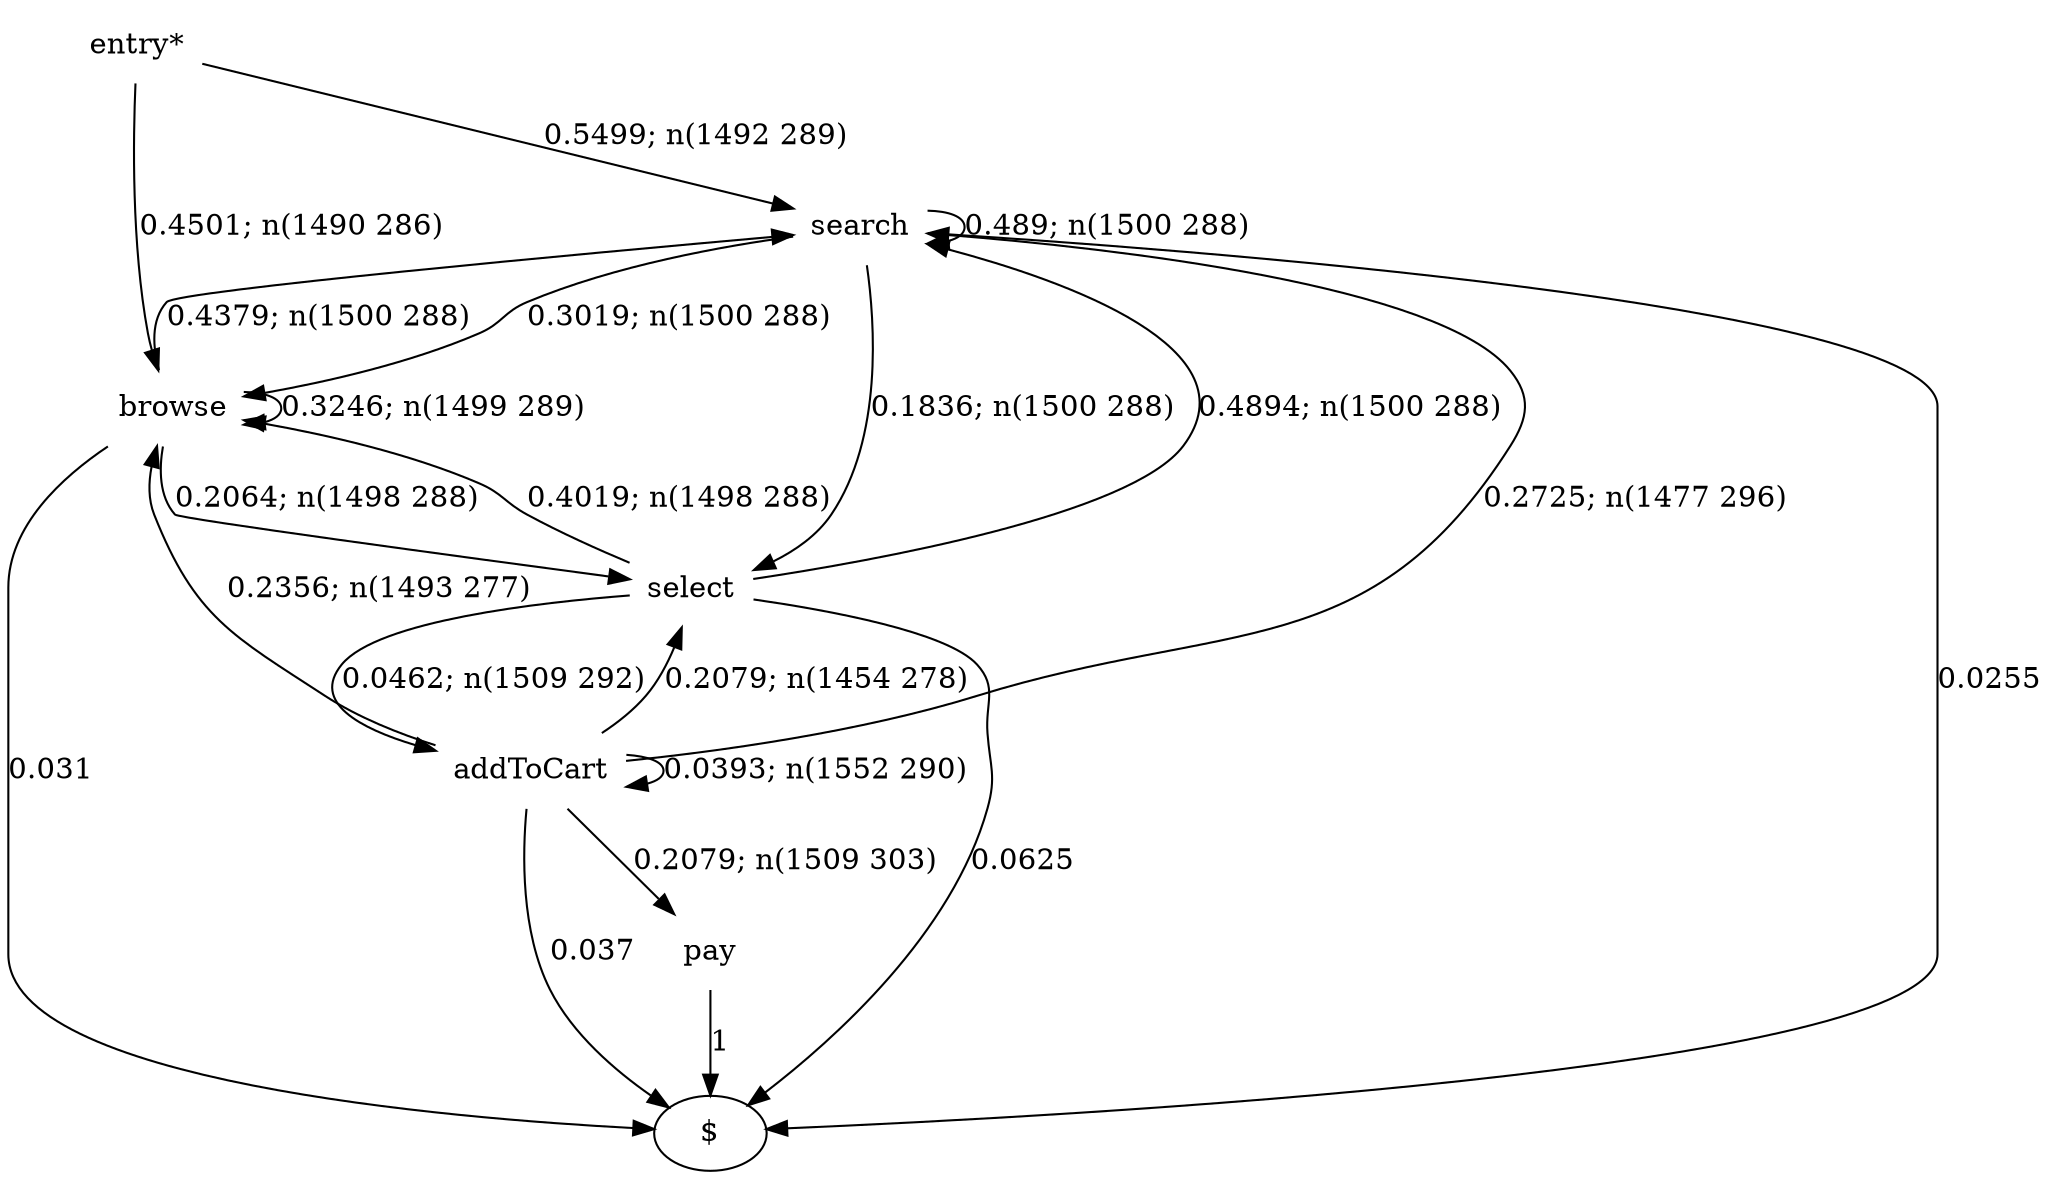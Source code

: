 digraph G {"entry*" [label="entry*",shape=none];"search" [label="search",shape=none];"browse" [label="browse",shape=none];"select" [label="select",shape=none];"addToCart" [label="addToCart",shape=none];"pay" [label="pay",shape=none];"entry*"->"search" [style=solid,label="0.5499; n(1492 289)"];"entry*"->"browse" [style=solid,label="0.4501; n(1490 286)"];"search"->"search" [style=solid,label="0.489; n(1500 288)"];"search"->"browse" [style=solid,label="0.3019; n(1500 288)"];"search"->"select" [style=solid,label="0.1836; n(1500 288)"];"search"->"$" [style=solid,label="0.0255"];"browse"->"search" [style=solid,label="0.4379; n(1500 288)"];"browse"->"browse" [style=solid,label="0.3246; n(1499 289)"];"browse"->"select" [style=solid,label="0.2064; n(1498 288)"];"browse"->"$" [style=solid,label="0.031"];"select"->"search" [style=solid,label="0.4894; n(1500 288)"];"select"->"browse" [style=solid,label="0.4019; n(1498 288)"];"select"->"addToCart" [style=solid,label="0.0462; n(1509 292)"];"select"->"$" [style=solid,label="0.0625"];"addToCart"->"search" [style=solid,label="0.2725; n(1477 296)"];"addToCart"->"browse" [style=solid,label="0.2356; n(1493 277)"];"addToCart"->"select" [style=solid,label="0.2079; n(1454 278)"];"addToCart"->"addToCart" [style=solid,label="0.0393; n(1552 290)"];"addToCart"->"pay" [style=solid,label="0.2079; n(1509 303)"];"addToCart"->"$" [style=solid,label="0.037"];"pay"->"$" [style=solid,label="1"];}
